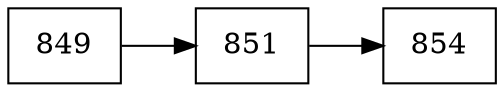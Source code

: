 digraph grafico{
rankdir=LR
node[shape=box]
concentrate=true
compound=true;
nodo849[label ="849"];
nodo849->nodo851
nodo851[label ="851"];
nodo851->nodo854
nodo854[label ="854"];
}
